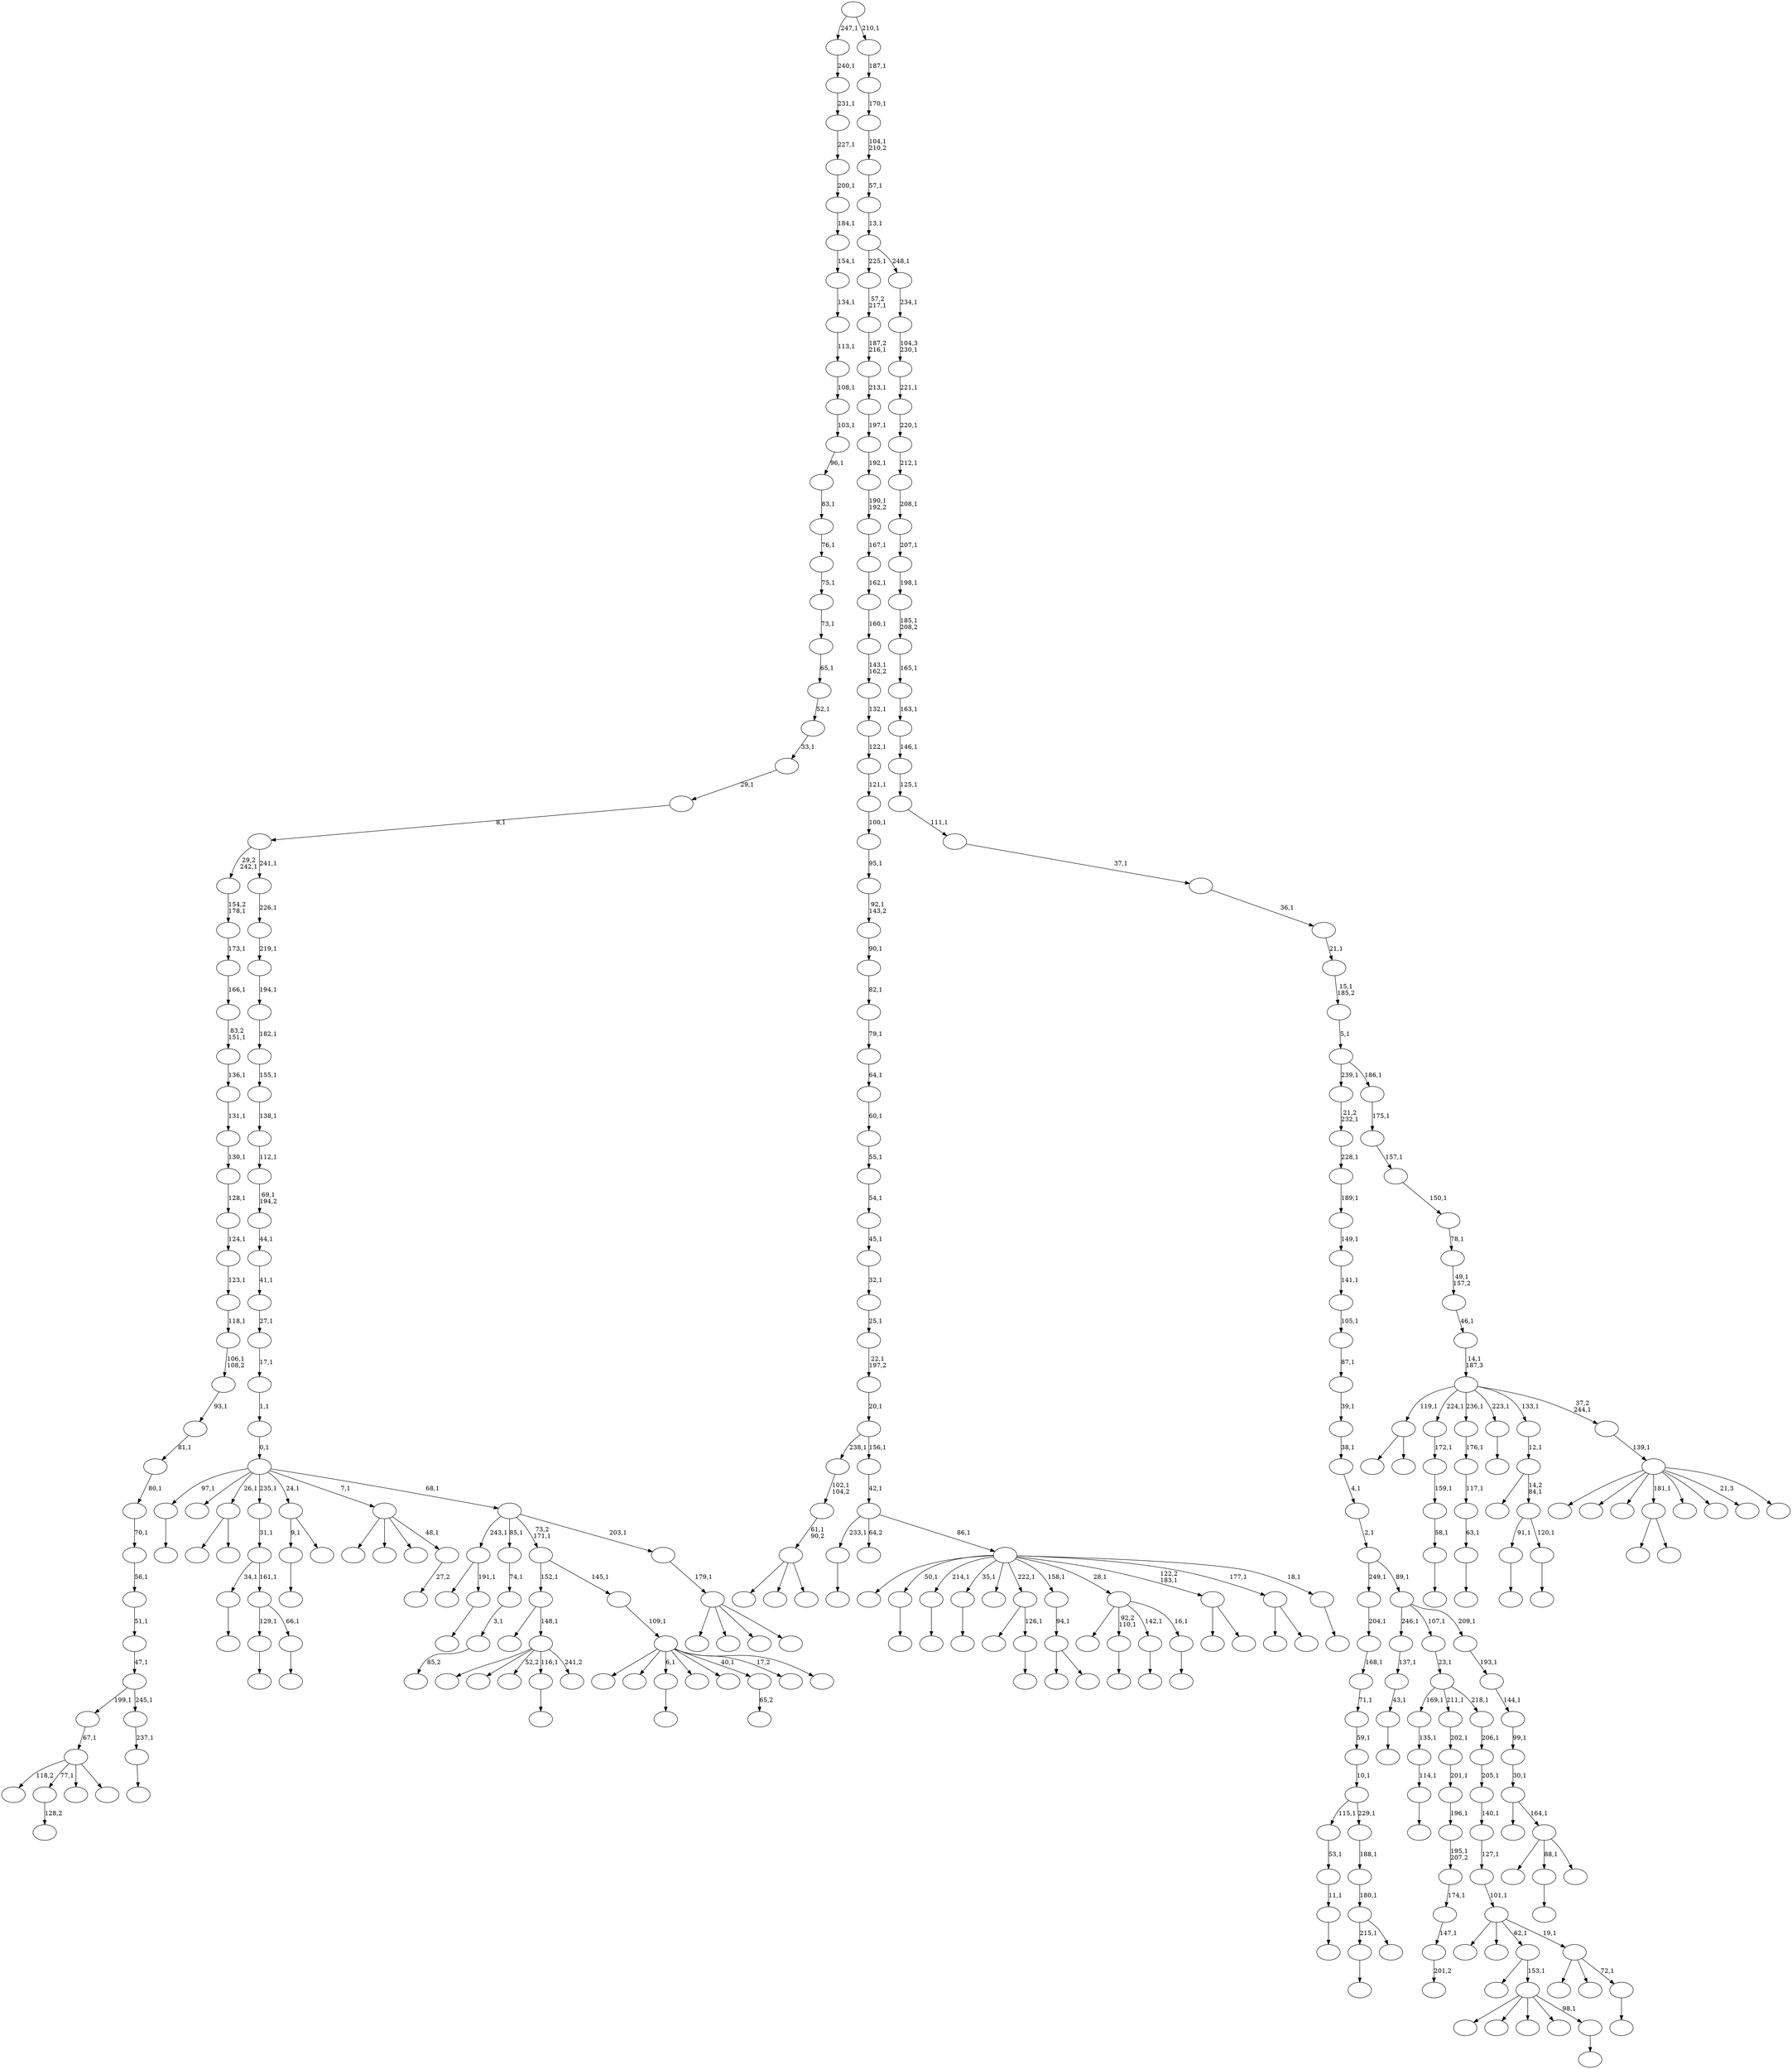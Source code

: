 digraph T {
	350 [label=""]
	349 [label=""]
	348 [label=""]
	347 [label=""]
	346 [label=""]
	345 [label=""]
	344 [label=""]
	343 [label=""]
	342 [label=""]
	341 [label=""]
	340 [label=""]
	339 [label=""]
	338 [label=""]
	337 [label=""]
	336 [label=""]
	335 [label=""]
	334 [label=""]
	333 [label=""]
	332 [label=""]
	331 [label=""]
	330 [label=""]
	329 [label=""]
	328 [label=""]
	327 [label=""]
	326 [label=""]
	325 [label=""]
	324 [label=""]
	323 [label=""]
	322 [label=""]
	321 [label=""]
	320 [label=""]
	319 [label=""]
	318 [label=""]
	317 [label=""]
	316 [label=""]
	315 [label=""]
	314 [label=""]
	313 [label=""]
	312 [label=""]
	311 [label=""]
	310 [label=""]
	309 [label=""]
	308 [label=""]
	307 [label=""]
	306 [label=""]
	305 [label=""]
	304 [label=""]
	303 [label=""]
	302 [label=""]
	301 [label=""]
	300 [label=""]
	299 [label=""]
	298 [label=""]
	297 [label=""]
	296 [label=""]
	295 [label=""]
	294 [label=""]
	293 [label=""]
	292 [label=""]
	291 [label=""]
	290 [label=""]
	289 [label=""]
	288 [label=""]
	287 [label=""]
	286 [label=""]
	285 [label=""]
	284 [label=""]
	283 [label=""]
	282 [label=""]
	281 [label=""]
	280 [label=""]
	279 [label=""]
	278 [label=""]
	277 [label=""]
	276 [label=""]
	275 [label=""]
	274 [label=""]
	273 [label=""]
	272 [label=""]
	271 [label=""]
	270 [label=""]
	269 [label=""]
	268 [label=""]
	267 [label=""]
	266 [label=""]
	265 [label=""]
	264 [label=""]
	263 [label=""]
	262 [label=""]
	261 [label=""]
	260 [label=""]
	259 [label=""]
	258 [label=""]
	257 [label=""]
	256 [label=""]
	255 [label=""]
	254 [label=""]
	253 [label=""]
	252 [label=""]
	251 [label=""]
	250 [label=""]
	249 [label=""]
	248 [label=""]
	247 [label=""]
	246 [label=""]
	245 [label=""]
	244 [label=""]
	243 [label=""]
	242 [label=""]
	241 [label=""]
	240 [label=""]
	239 [label=""]
	238 [label=""]
	237 [label=""]
	236 [label=""]
	235 [label=""]
	234 [label=""]
	233 [label=""]
	232 [label=""]
	231 [label=""]
	230 [label=""]
	229 [label=""]
	228 [label=""]
	227 [label=""]
	226 [label=""]
	225 [label=""]
	224 [label=""]
	223 [label=""]
	222 [label=""]
	221 [label=""]
	220 [label=""]
	219 [label=""]
	218 [label=""]
	217 [label=""]
	216 [label=""]
	215 [label=""]
	214 [label=""]
	213 [label=""]
	212 [label=""]
	211 [label=""]
	210 [label=""]
	209 [label=""]
	208 [label=""]
	207 [label=""]
	206 [label=""]
	205 [label=""]
	204 [label=""]
	203 [label=""]
	202 [label=""]
	201 [label=""]
	200 [label=""]
	199 [label=""]
	198 [label=""]
	197 [label=""]
	196 [label=""]
	195 [label=""]
	194 [label=""]
	193 [label=""]
	192 [label=""]
	191 [label=""]
	190 [label=""]
	189 [label=""]
	188 [label=""]
	187 [label=""]
	186 [label=""]
	185 [label=""]
	184 [label=""]
	183 [label=""]
	182 [label=""]
	181 [label=""]
	180 [label=""]
	179 [label=""]
	178 [label=""]
	177 [label=""]
	176 [label=""]
	175 [label=""]
	174 [label=""]
	173 [label=""]
	172 [label=""]
	171 [label=""]
	170 [label=""]
	169 [label=""]
	168 [label=""]
	167 [label=""]
	166 [label=""]
	165 [label=""]
	164 [label=""]
	163 [label=""]
	162 [label=""]
	161 [label=""]
	160 [label=""]
	159 [label=""]
	158 [label=""]
	157 [label=""]
	156 [label=""]
	155 [label=""]
	154 [label=""]
	153 [label=""]
	152 [label=""]
	151 [label=""]
	150 [label=""]
	149 [label=""]
	148 [label=""]
	147 [label=""]
	146 [label=""]
	145 [label=""]
	144 [label=""]
	143 [label=""]
	142 [label=""]
	141 [label=""]
	140 [label=""]
	139 [label=""]
	138 [label=""]
	137 [label=""]
	136 [label=""]
	135 [label=""]
	134 [label=""]
	133 [label=""]
	132 [label=""]
	131 [label=""]
	130 [label=""]
	129 [label=""]
	128 [label=""]
	127 [label=""]
	126 [label=""]
	125 [label=""]
	124 [label=""]
	123 [label=""]
	122 [label=""]
	121 [label=""]
	120 [label=""]
	119 [label=""]
	118 [label=""]
	117 [label=""]
	116 [label=""]
	115 [label=""]
	114 [label=""]
	113 [label=""]
	112 [label=""]
	111 [label=""]
	110 [label=""]
	109 [label=""]
	108 [label=""]
	107 [label=""]
	106 [label=""]
	105 [label=""]
	104 [label=""]
	103 [label=""]
	102 [label=""]
	101 [label=""]
	100 [label=""]
	99 [label=""]
	98 [label=""]
	97 [label=""]
	96 [label=""]
	95 [label=""]
	94 [label=""]
	93 [label=""]
	92 [label=""]
	91 [label=""]
	90 [label=""]
	89 [label=""]
	88 [label=""]
	87 [label=""]
	86 [label=""]
	85 [label=""]
	84 [label=""]
	83 [label=""]
	82 [label=""]
	81 [label=""]
	80 [label=""]
	79 [label=""]
	78 [label=""]
	77 [label=""]
	76 [label=""]
	75 [label=""]
	74 [label=""]
	73 [label=""]
	72 [label=""]
	71 [label=""]
	70 [label=""]
	69 [label=""]
	68 [label=""]
	67 [label=""]
	66 [label=""]
	65 [label=""]
	64 [label=""]
	63 [label=""]
	62 [label=""]
	61 [label=""]
	60 [label=""]
	59 [label=""]
	58 [label=""]
	57 [label=""]
	56 [label=""]
	55 [label=""]
	54 [label=""]
	53 [label=""]
	52 [label=""]
	51 [label=""]
	50 [label=""]
	49 [label=""]
	48 [label=""]
	47 [label=""]
	46 [label=""]
	45 [label=""]
	44 [label=""]
	43 [label=""]
	42 [label=""]
	41 [label=""]
	40 [label=""]
	39 [label=""]
	38 [label=""]
	37 [label=""]
	36 [label=""]
	35 [label=""]
	34 [label=""]
	33 [label=""]
	32 [label=""]
	31 [label=""]
	30 [label=""]
	29 [label=""]
	28 [label=""]
	27 [label=""]
	26 [label=""]
	25 [label=""]
	24 [label=""]
	23 [label=""]
	22 [label=""]
	21 [label=""]
	20 [label=""]
	19 [label=""]
	18 [label=""]
	17 [label=""]
	16 [label=""]
	15 [label=""]
	14 [label=""]
	13 [label=""]
	12 [label=""]
	11 [label=""]
	10 [label=""]
	9 [label=""]
	8 [label=""]
	7 [label=""]
	6 [label=""]
	5 [label=""]
	4 [label=""]
	3 [label=""]
	2 [label=""]
	1 [label=""]
	0 [label=""]
	346 -> 347 [label=""]
	342 -> 343 [label=""]
	335 -> 336 [label=""]
	332 -> 333 [label=""]
	324 -> 330 [label=""]
	324 -> 325 [label=""]
	322 -> 323 [label=""]
	317 -> 318 [label=""]
	315 -> 316 [label=""]
	314 -> 315 [label="11,1"]
	313 -> 314 [label="53,1"]
	311 -> 312 [label=""]
	310 -> 311 [label="114,1"]
	309 -> 310 [label="135,1"]
	307 -> 308 [label="128,2"]
	305 -> 306 [label="201,2"]
	304 -> 305 [label="147,1"]
	303 -> 304 [label="174,1"]
	302 -> 303 [label="195,1\n207,2"]
	301 -> 302 [label="196,1"]
	300 -> 301 [label="201,1"]
	299 -> 300 [label="202,1"]
	296 -> 297 [label=""]
	294 -> 295 [label=""]
	292 -> 293 [label=""]
	291 -> 292 [label="58,1"]
	290 -> 291 [label="159,1"]
	289 -> 290 [label="172,1"]
	287 -> 288 [label=""]
	286 -> 287 [label="63,1"]
	285 -> 286 [label="117,1"]
	284 -> 285 [label="176,1"]
	282 -> 283 [label=""]
	276 -> 277 [label=""]
	274 -> 275 [label=""]
	273 -> 350 [label=""]
	273 -> 274 [label="126,1"]
	271 -> 272 [label=""]
	267 -> 268 [label=""]
	264 -> 319 [label=""]
	264 -> 265 [label=""]
	263 -> 264 [label="94,1"]
	261 -> 262 [label=""]
	260 -> 349 [label=""]
	260 -> 282 [label="92,2\n110,1"]
	260 -> 276 [label="142,1"]
	260 -> 261 [label="16,1"]
	257 -> 328 [label=""]
	257 -> 258 [label=""]
	253 -> 329 [label=""]
	253 -> 254 [label=""]
	251 -> 252 [label=""]
	248 -> 249 [label=""]
	247 -> 248 [label="43,1"]
	246 -> 247 [label="137,1"]
	244 -> 326 [label=""]
	244 -> 245 [label=""]
	240 -> 241 [label=""]
	239 -> 342 [label="129,1"]
	239 -> 240 [label="66,1"]
	238 -> 322 [label="34,1"]
	238 -> 239 [label="161,1"]
	237 -> 238 [label="31,1"]
	235 -> 236 [label=""]
	234 -> 339 [label=""]
	234 -> 235 [label="191,1"]
	232 -> 271 [label="9,1"]
	232 -> 233 [label=""]
	227 -> 228 [label=""]
	226 -> 341 [label=""]
	226 -> 298 [label=""]
	226 -> 270 [label=""]
	226 -> 250 [label=""]
	226 -> 227 [label="98,1"]
	225 -> 269 [label=""]
	225 -> 226 [label="153,1"]
	222 -> 281 [label=""]
	222 -> 266 [label=""]
	222 -> 223 [label=""]
	221 -> 222 [label="61,1\n90,2"]
	220 -> 221 [label="102,1\n104,2"]
	218 -> 219 [label="85,2"]
	217 -> 218 [label="3,1"]
	216 -> 217 [label="74,1"]
	208 -> 209 [label="65,2"]
	206 -> 210 [label=""]
	206 -> 207 [label=""]
	204 -> 205 [label=""]
	203 -> 345 [label=""]
	203 -> 215 [label=""]
	203 -> 204 [label="72,1"]
	202 -> 334 [label=""]
	202 -> 243 [label=""]
	202 -> 225 [label="62,1"]
	202 -> 203 [label="19,1"]
	201 -> 202 [label="101,1"]
	200 -> 201 [label="127,1"]
	199 -> 200 [label="140,1"]
	198 -> 199 [label="205,1"]
	197 -> 198 [label="206,1"]
	196 -> 309 [label="169,1"]
	196 -> 299 [label="211,1"]
	196 -> 197 [label="218,1"]
	195 -> 196 [label="23,1"]
	193 -> 194 [label="27,2"]
	192 -> 327 [label=""]
	192 -> 224 [label=""]
	192 -> 213 [label=""]
	192 -> 193 [label="48,1"]
	190 -> 321 [label="118,2"]
	190 -> 307 [label="77,1"]
	190 -> 214 [label=""]
	190 -> 191 [label=""]
	189 -> 190 [label="67,1"]
	187 -> 188 [label=""]
	186 -> 187 [label="237,1"]
	185 -> 189 [label="199,1"]
	185 -> 186 [label="245,1"]
	184 -> 185 [label="47,1"]
	183 -> 184 [label="51,1"]
	182 -> 183 [label="56,1"]
	181 -> 182 [label="70,1"]
	180 -> 181 [label="80,1"]
	179 -> 180 [label="81,1"]
	178 -> 179 [label="93,1"]
	177 -> 178 [label="106,1\n108,2"]
	176 -> 177 [label="118,1"]
	175 -> 176 [label="123,1"]
	174 -> 175 [label="124,1"]
	173 -> 174 [label="128,1"]
	172 -> 173 [label="130,1"]
	171 -> 172 [label="131,1"]
	170 -> 171 [label="136,1"]
	169 -> 170 [label="83,2\n151,1"]
	168 -> 169 [label="166,1"]
	167 -> 168 [label="173,1"]
	166 -> 167 [label="154,2\n178,1"]
	163 -> 164 [label=""]
	161 -> 162 [label=""]
	157 -> 158 [label=""]
	156 -> 346 [label="91,1"]
	156 -> 157 [label="120,1"]
	155 -> 337 [label=""]
	155 -> 156 [label="14,2\n84,1"]
	154 -> 155 [label="12,1"]
	150 -> 161 [label="215,1"]
	150 -> 151 [label=""]
	149 -> 150 [label="180,1"]
	148 -> 149 [label="188,1"]
	147 -> 313 [label="115,1"]
	147 -> 148 [label="229,1"]
	146 -> 147 [label="10,1"]
	145 -> 146 [label="59,1"]
	144 -> 145 [label="71,1"]
	143 -> 144 [label="168,1"]
	142 -> 143 [label="204,1"]
	140 -> 320 [label=""]
	140 -> 256 [label=""]
	140 -> 255 [label="52,2"]
	140 -> 163 [label="116,1"]
	140 -> 141 [label="241,2"]
	139 -> 211 [label=""]
	139 -> 140 [label="148,1"]
	136 -> 137 [label=""]
	134 -> 165 [label=""]
	134 -> 136 [label="88,1"]
	134 -> 135 [label=""]
	133 -> 229 [label=""]
	133 -> 134 [label="164,1"]
	132 -> 133 [label="30,1"]
	131 -> 132 [label="99,1"]
	130 -> 131 [label="144,1"]
	129 -> 130 [label="193,1"]
	128 -> 246 [label="246,1"]
	128 -> 195 [label="107,1"]
	128 -> 129 [label="209,1"]
	127 -> 142 [label="249,1"]
	127 -> 128 [label="89,1"]
	126 -> 127 [label="2,1"]
	125 -> 126 [label="4,1"]
	124 -> 125 [label="38,1"]
	123 -> 124 [label="39,1"]
	122 -> 123 [label="87,1"]
	121 -> 122 [label="105,1"]
	120 -> 121 [label="141,1"]
	119 -> 120 [label="149,1"]
	118 -> 119 [label="189,1"]
	117 -> 118 [label="228,1"]
	116 -> 117 [label="21,2\n232,1"]
	114 -> 344 [label=""]
	114 -> 280 [label=""]
	114 -> 251 [label="6,1"]
	114 -> 242 [label=""]
	114 -> 231 [label=""]
	114 -> 208 [label="40,1"]
	114 -> 138 [label="17,2"]
	114 -> 115 [label=""]
	113 -> 114 [label="109,1"]
	112 -> 139 [label="152,1"]
	112 -> 113 [label="145,1"]
	110 -> 348 [label=""]
	110 -> 279 [label=""]
	110 -> 153 [label=""]
	110 -> 111 [label=""]
	109 -> 110 [label="179,1"]
	108 -> 234 [label="243,1"]
	108 -> 216 [label="85,1"]
	108 -> 112 [label="73,2\n171,1"]
	108 -> 109 [label="203,1"]
	107 -> 317 [label="97,1"]
	107 -> 259 [label=""]
	107 -> 257 [label="26,1"]
	107 -> 237 [label="235,1"]
	107 -> 232 [label="24,1"]
	107 -> 192 [label="7,1"]
	107 -> 108 [label="68,1"]
	106 -> 107 [label="0,1"]
	105 -> 106 [label="1,1"]
	104 -> 105 [label="17,1"]
	103 -> 104 [label="27,1"]
	102 -> 103 [label="41,1"]
	101 -> 102 [label="44,1"]
	100 -> 101 [label="69,1\n194,2"]
	99 -> 100 [label="112,1"]
	98 -> 99 [label="138,1"]
	97 -> 98 [label="155,1"]
	96 -> 97 [label="182,1"]
	95 -> 96 [label="194,1"]
	94 -> 95 [label="219,1"]
	93 -> 94 [label="226,1"]
	92 -> 166 [label="29,2\n242,1"]
	92 -> 93 [label="241,1"]
	91 -> 92 [label="8,1"]
	90 -> 91 [label="29,1"]
	89 -> 90 [label="33,1"]
	88 -> 89 [label="52,1"]
	87 -> 88 [label="65,1"]
	86 -> 87 [label="73,1"]
	85 -> 86 [label="75,1"]
	84 -> 85 [label="76,1"]
	83 -> 84 [label="83,1"]
	82 -> 83 [label="96,1"]
	81 -> 82 [label="103,1"]
	80 -> 81 [label="108,1"]
	79 -> 80 [label="113,1"]
	78 -> 79 [label="134,1"]
	77 -> 78 [label="154,1"]
	76 -> 77 [label="184,1"]
	75 -> 76 [label="200,1"]
	74 -> 75 [label="227,1"]
	73 -> 74 [label="231,1"]
	72 -> 73 [label="240,1"]
	70 -> 71 [label=""]
	69 -> 338 [label=""]
	69 -> 332 [label="50,1"]
	69 -> 296 [label="214,1"]
	69 -> 294 [label="35,1"]
	69 -> 278 [label=""]
	69 -> 273 [label="222,1"]
	69 -> 263 [label="158,1"]
	69 -> 260 [label="28,1"]
	69 -> 253 [label="122,2\n183,1"]
	69 -> 244 [label="177,1"]
	69 -> 70 [label="18,1"]
	68 -> 335 [label="233,1"]
	68 -> 331 [label="64,2"]
	68 -> 69 [label="86,1"]
	67 -> 68 [label="42,1"]
	66 -> 220 [label="238,1"]
	66 -> 67 [label="156,1"]
	65 -> 66 [label="20,1"]
	64 -> 65 [label="22,1\n197,2"]
	63 -> 64 [label="25,1"]
	62 -> 63 [label="32,1"]
	61 -> 62 [label="45,1"]
	60 -> 61 [label="54,1"]
	59 -> 60 [label="55,1"]
	58 -> 59 [label="60,1"]
	57 -> 58 [label="64,1"]
	56 -> 57 [label="79,1"]
	55 -> 56 [label="82,1"]
	54 -> 55 [label="90,1"]
	53 -> 54 [label="92,1\n143,2"]
	52 -> 53 [label="95,1"]
	51 -> 52 [label="100,1"]
	50 -> 51 [label="121,1"]
	49 -> 50 [label="122,1"]
	48 -> 49 [label="132,1"]
	47 -> 48 [label="143,1\n162,2"]
	46 -> 47 [label="160,1"]
	45 -> 46 [label="162,1"]
	44 -> 45 [label="167,1"]
	43 -> 44 [label="190,1\n192,2"]
	42 -> 43 [label="192,1"]
	41 -> 42 [label="197,1"]
	40 -> 41 [label="213,1"]
	39 -> 40 [label="187,2\n216,1"]
	38 -> 39 [label="57,2\n217,1"]
	36 -> 340 [label=""]
	36 -> 230 [label=""]
	36 -> 212 [label=""]
	36 -> 206 [label="181,1"]
	36 -> 160 [label=""]
	36 -> 159 [label=""]
	36 -> 152 [label="21,3"]
	36 -> 37 [label=""]
	35 -> 36 [label="139,1"]
	34 -> 324 [label="119,1"]
	34 -> 289 [label="224,1"]
	34 -> 284 [label="236,1"]
	34 -> 267 [label="223,1"]
	34 -> 154 [label="133,1"]
	34 -> 35 [label="37,2\n244,1"]
	33 -> 34 [label="14,1\n187,3"]
	32 -> 33 [label="46,1"]
	31 -> 32 [label="49,1\n157,2"]
	30 -> 31 [label="78,1"]
	29 -> 30 [label="150,1"]
	28 -> 29 [label="157,1"]
	27 -> 28 [label="175,1"]
	26 -> 116 [label="239,1"]
	26 -> 27 [label="186,1"]
	25 -> 26 [label="5,1"]
	24 -> 25 [label="15,1\n185,2"]
	23 -> 24 [label="21,1"]
	22 -> 23 [label="36,1"]
	21 -> 22 [label="37,1"]
	20 -> 21 [label="111,1"]
	19 -> 20 [label="125,1"]
	18 -> 19 [label="146,1"]
	17 -> 18 [label="163,1"]
	16 -> 17 [label="165,1"]
	15 -> 16 [label="185,1\n208,2"]
	14 -> 15 [label="198,1"]
	13 -> 14 [label="207,1"]
	12 -> 13 [label="208,1"]
	11 -> 12 [label="212,1"]
	10 -> 11 [label="220,1"]
	9 -> 10 [label="221,1"]
	8 -> 9 [label="104,3\n230,1"]
	7 -> 8 [label="234,1"]
	6 -> 38 [label="225,1"]
	6 -> 7 [label="248,1"]
	5 -> 6 [label="13,1"]
	4 -> 5 [label="57,1"]
	3 -> 4 [label="104,1\n210,2"]
	2 -> 3 [label="170,1"]
	1 -> 2 [label="187,1"]
	0 -> 72 [label="247,1"]
	0 -> 1 [label="210,1"]
}

